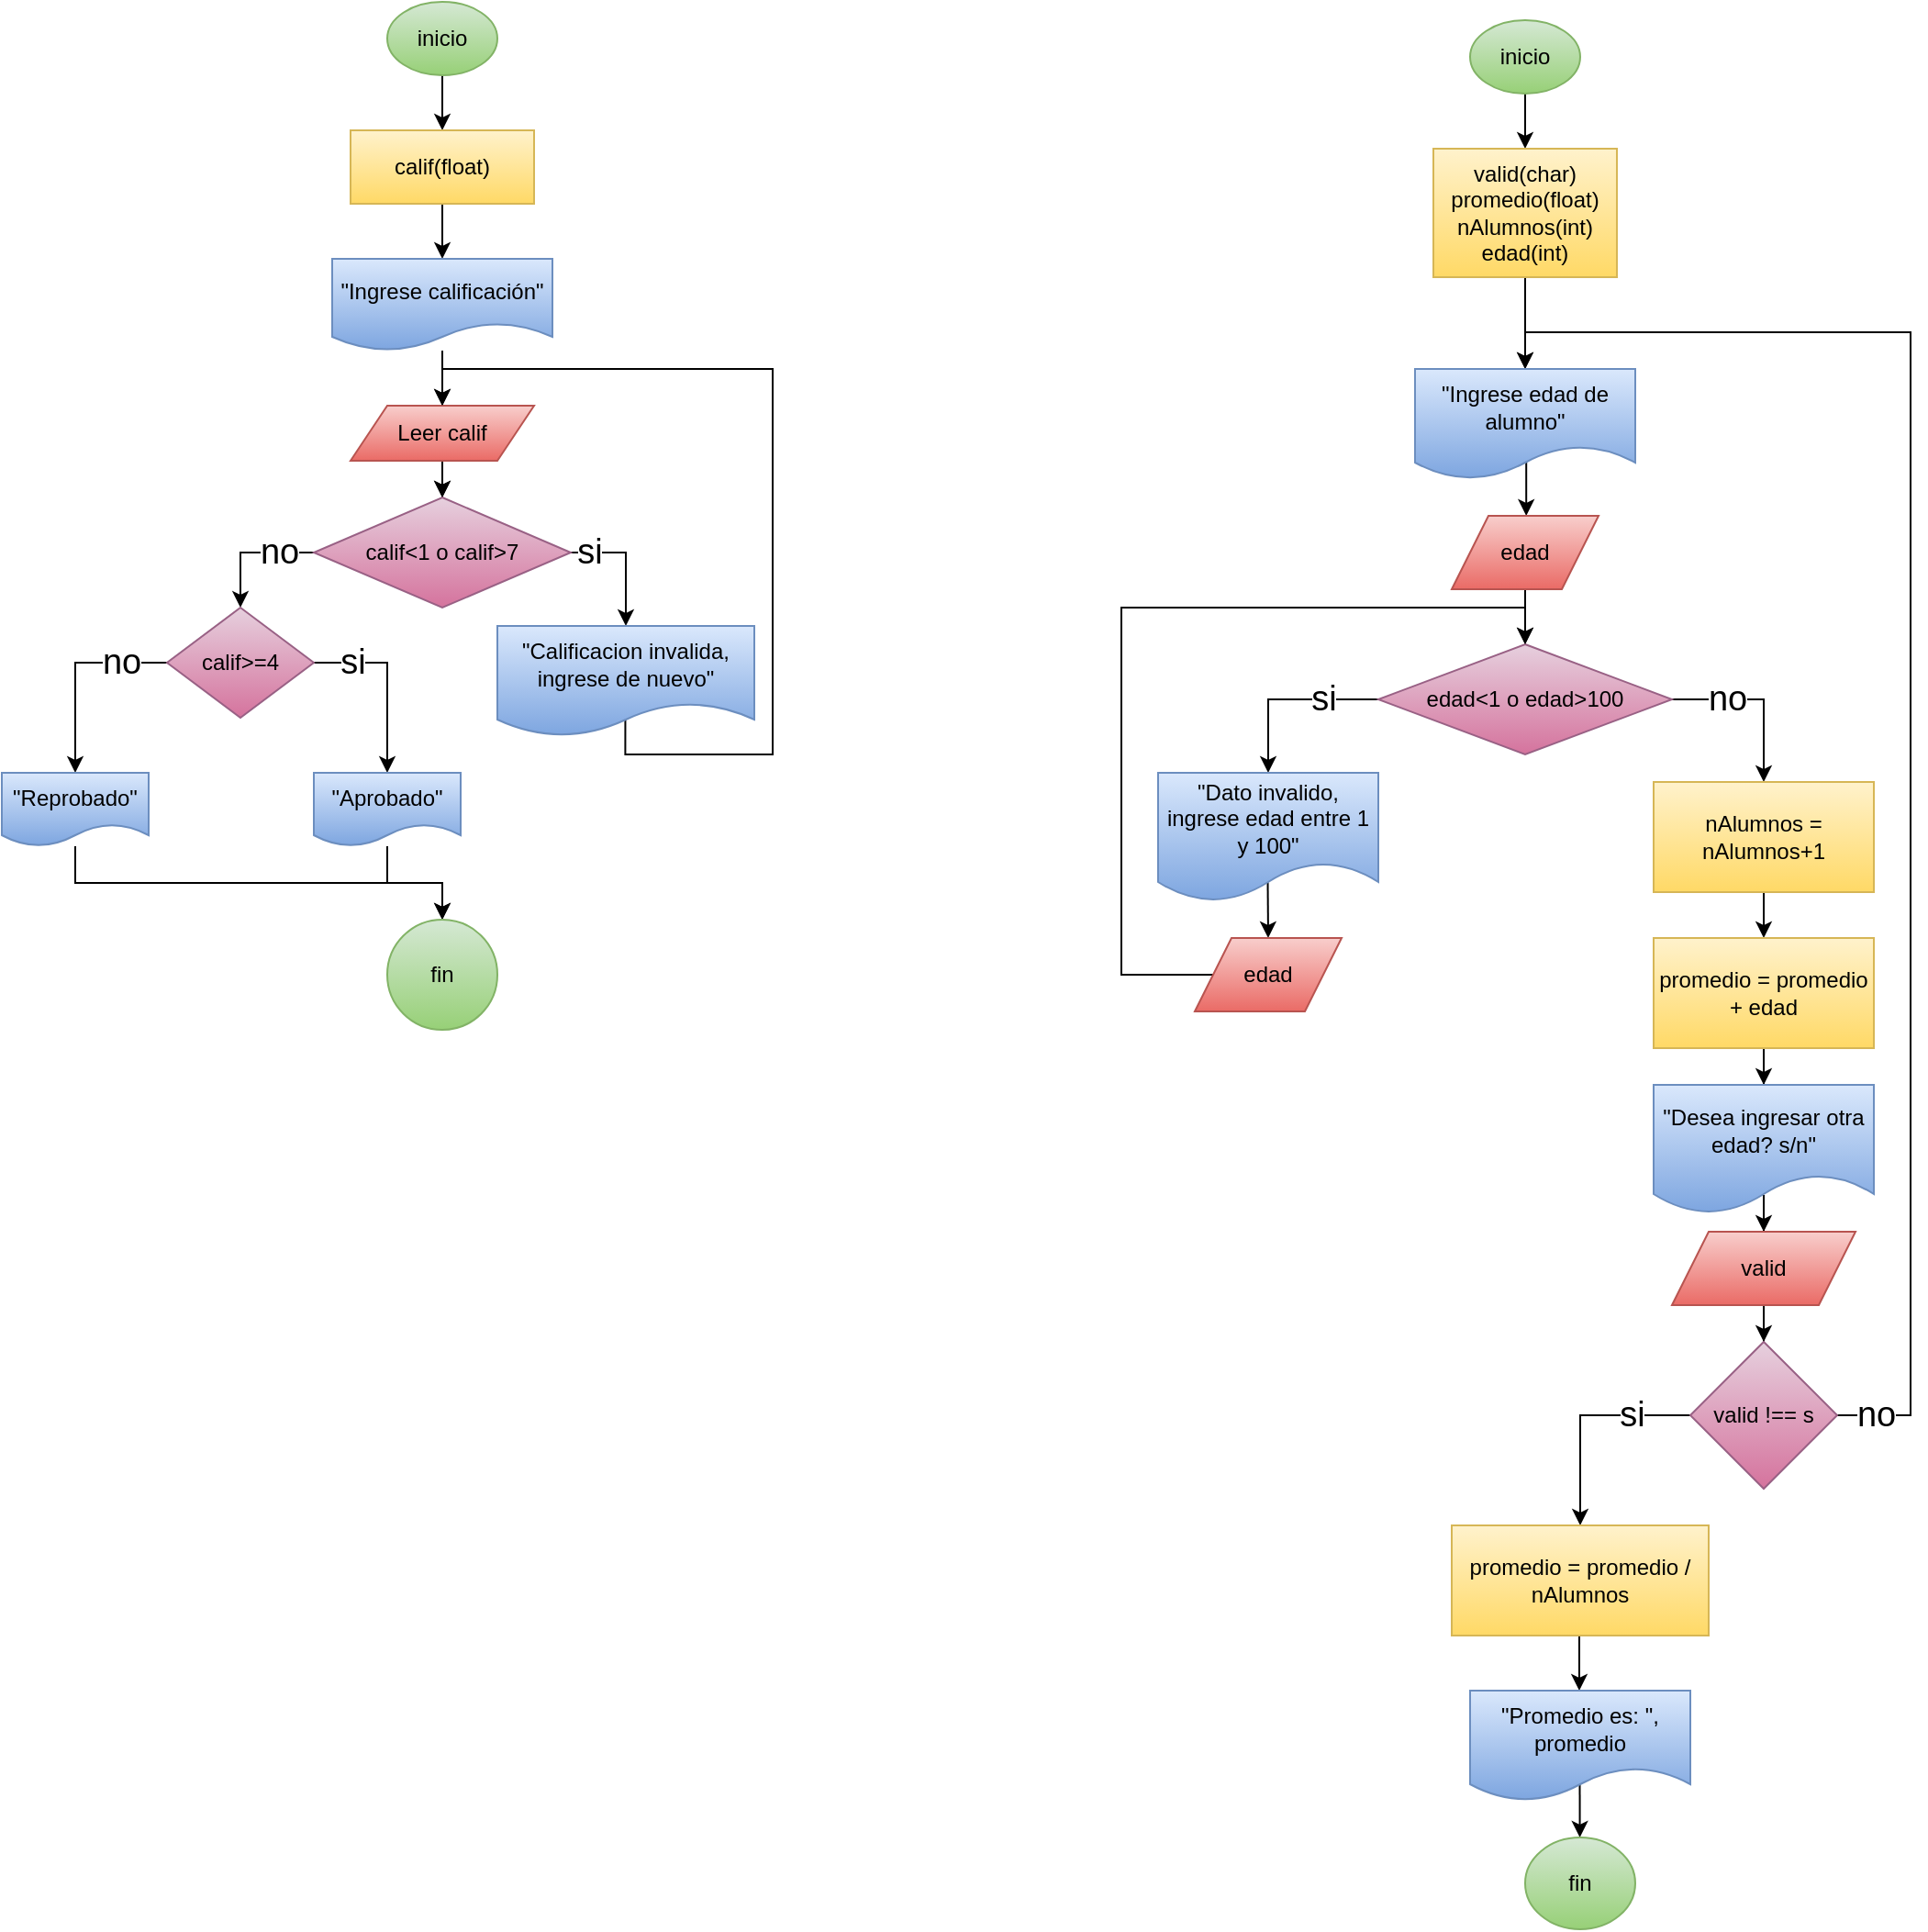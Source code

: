 <mxfile version="20.4.0" type="github">
  <diagram id="ZgHeunZpDKnO5fxdDwuy" name="Página-1">
    <mxGraphModel dx="740" dy="1247" grid="1" gridSize="10" guides="1" tooltips="1" connect="1" arrows="1" fold="1" page="1" pageScale="1" pageWidth="850" pageHeight="1100" math="0" shadow="0">
      <root>
        <mxCell id="0" />
        <mxCell id="1" parent="0" />
        <mxCell id="qv7oHzV8xujQJ4Y-lVuA-29" value="" style="edgeStyle=orthogonalEdgeStyle;rounded=0;orthogonalLoop=1;jettySize=auto;html=1;" parent="1" source="qv7oHzV8xujQJ4Y-lVuA-1" target="qv7oHzV8xujQJ4Y-lVuA-28" edge="1">
          <mxGeometry relative="1" as="geometry" />
        </mxCell>
        <mxCell id="qv7oHzV8xujQJ4Y-lVuA-1" value="inicio" style="ellipse;whiteSpace=wrap;html=1;fillColor=#d5e8d4;gradientColor=#97d077;strokeColor=#82b366;" parent="1" vertex="1">
          <mxGeometry x="290" y="30" width="60" height="40" as="geometry" />
        </mxCell>
        <mxCell id="qv7oHzV8xujQJ4Y-lVuA-33" value="" style="edgeStyle=orthogonalEdgeStyle;rounded=0;orthogonalLoop=1;jettySize=auto;html=1;" parent="1" source="qv7oHzV8xujQJ4Y-lVuA-28" target="qv7oHzV8xujQJ4Y-lVuA-32" edge="1">
          <mxGeometry relative="1" as="geometry" />
        </mxCell>
        <mxCell id="qv7oHzV8xujQJ4Y-lVuA-28" value="calif(float)" style="whiteSpace=wrap;html=1;fillColor=#fff2cc;gradientColor=#ffd966;strokeColor=#d6b656;" parent="1" vertex="1">
          <mxGeometry x="270" y="100" width="100" height="40" as="geometry" />
        </mxCell>
        <mxCell id="qv7oHzV8xujQJ4Y-lVuA-35" value="" style="edgeStyle=orthogonalEdgeStyle;rounded=0;orthogonalLoop=1;jettySize=auto;html=1;" parent="1" source="qv7oHzV8xujQJ4Y-lVuA-32" target="qv7oHzV8xujQJ4Y-lVuA-34" edge="1">
          <mxGeometry relative="1" as="geometry" />
        </mxCell>
        <mxCell id="ApdvPNeRJhhwxAxGX4kQ-1" value="" style="edgeStyle=orthogonalEdgeStyle;rounded=0;orthogonalLoop=1;jettySize=auto;html=1;" edge="1" parent="1" source="qv7oHzV8xujQJ4Y-lVuA-32" target="qv7oHzV8xujQJ4Y-lVuA-36">
          <mxGeometry relative="1" as="geometry" />
        </mxCell>
        <mxCell id="qv7oHzV8xujQJ4Y-lVuA-32" value="&quot;Ingrese calificación&quot;" style="shape=document;whiteSpace=wrap;html=1;boundedLbl=1;fillColor=#dae8fc;gradientColor=#7ea6e0;strokeColor=#6c8ebf;" parent="1" vertex="1">
          <mxGeometry x="260" y="170" width="120" height="50" as="geometry" />
        </mxCell>
        <mxCell id="qv7oHzV8xujQJ4Y-lVuA-54" style="edgeStyle=orthogonalEdgeStyle;rounded=0;orthogonalLoop=1;jettySize=auto;html=1;entryX=0.5;entryY=0;entryDx=0;entryDy=0;fontSize=19;" parent="1" source="qv7oHzV8xujQJ4Y-lVuA-34" target="qv7oHzV8xujQJ4Y-lVuA-36" edge="1">
          <mxGeometry relative="1" as="geometry" />
        </mxCell>
        <mxCell id="qv7oHzV8xujQJ4Y-lVuA-34" value="Leer calif" style="shape=parallelogram;perimeter=parallelogramPerimeter;whiteSpace=wrap;html=1;fixedSize=1;fillColor=#f8cecc;gradientColor=#ea6b66;strokeColor=#b85450;" parent="1" vertex="1">
          <mxGeometry x="270" y="250" width="100" height="30" as="geometry" />
        </mxCell>
        <mxCell id="qv7oHzV8xujQJ4Y-lVuA-55" style="edgeStyle=orthogonalEdgeStyle;rounded=0;orthogonalLoop=1;jettySize=auto;html=1;entryX=0.5;entryY=0;entryDx=0;entryDy=0;fontSize=19;" parent="1" source="qv7oHzV8xujQJ4Y-lVuA-36" target="qv7oHzV8xujQJ4Y-lVuA-38" edge="1">
          <mxGeometry relative="1" as="geometry">
            <Array as="points">
              <mxPoint x="420" y="330" />
            </Array>
          </mxGeometry>
        </mxCell>
        <mxCell id="qv7oHzV8xujQJ4Y-lVuA-60" value="si" style="edgeLabel;html=1;align=center;verticalAlign=middle;resizable=0;points=[];fontSize=19;" parent="qv7oHzV8xujQJ4Y-lVuA-55" vertex="1" connectable="0">
          <mxGeometry x="-0.367" relative="1" as="geometry">
            <mxPoint x="-12" as="offset" />
          </mxGeometry>
        </mxCell>
        <mxCell id="qv7oHzV8xujQJ4Y-lVuA-57" style="edgeStyle=orthogonalEdgeStyle;rounded=0;orthogonalLoop=1;jettySize=auto;html=1;entryX=0.5;entryY=0;entryDx=0;entryDy=0;fontSize=19;" parent="1" source="qv7oHzV8xujQJ4Y-lVuA-36" target="qv7oHzV8xujQJ4Y-lVuA-41" edge="1">
          <mxGeometry relative="1" as="geometry">
            <Array as="points">
              <mxPoint x="210" y="330" />
            </Array>
          </mxGeometry>
        </mxCell>
        <mxCell id="qv7oHzV8xujQJ4Y-lVuA-61" value="no" style="edgeLabel;html=1;align=center;verticalAlign=middle;resizable=0;points=[];fontSize=19;" parent="qv7oHzV8xujQJ4Y-lVuA-57" vertex="1" connectable="0">
          <mxGeometry x="-0.098" relative="1" as="geometry">
            <mxPoint x="12" as="offset" />
          </mxGeometry>
        </mxCell>
        <mxCell id="qv7oHzV8xujQJ4Y-lVuA-36" value="calif&amp;lt;1 o calif&amp;gt;7" style="rhombus;whiteSpace=wrap;html=1;fillColor=#e6d0de;gradientColor=#d5739d;strokeColor=#996185;" parent="1" vertex="1">
          <mxGeometry x="250" y="300" width="140" height="60" as="geometry" />
        </mxCell>
        <mxCell id="qv7oHzV8xujQJ4Y-lVuA-56" style="edgeStyle=orthogonalEdgeStyle;rounded=0;orthogonalLoop=1;jettySize=auto;html=1;entryX=0.5;entryY=0;entryDx=0;entryDy=0;fontSize=19;exitX=0.498;exitY=0.849;exitDx=0;exitDy=0;exitPerimeter=0;" parent="1" source="qv7oHzV8xujQJ4Y-lVuA-38" target="qv7oHzV8xujQJ4Y-lVuA-34" edge="1">
          <mxGeometry relative="1" as="geometry">
            <Array as="points">
              <mxPoint x="420" y="440" />
              <mxPoint x="500" y="440" />
              <mxPoint x="500" y="230" />
              <mxPoint x="320" y="230" />
            </Array>
          </mxGeometry>
        </mxCell>
        <mxCell id="qv7oHzV8xujQJ4Y-lVuA-38" value="&quot;Calificacion invalida, ingrese de nuevo&quot;" style="shape=document;whiteSpace=wrap;html=1;boundedLbl=1;fillColor=#dae8fc;gradientColor=#7ea6e0;strokeColor=#6c8ebf;" parent="1" vertex="1">
          <mxGeometry x="350" y="370" width="140" height="60" as="geometry" />
        </mxCell>
        <mxCell id="qv7oHzV8xujQJ4Y-lVuA-45" value="" style="edgeStyle=orthogonalEdgeStyle;rounded=0;orthogonalLoop=1;jettySize=auto;html=1;" parent="1" source="qv7oHzV8xujQJ4Y-lVuA-41" target="qv7oHzV8xujQJ4Y-lVuA-44" edge="1">
          <mxGeometry relative="1" as="geometry">
            <Array as="points">
              <mxPoint x="290" y="390" />
            </Array>
          </mxGeometry>
        </mxCell>
        <mxCell id="qv7oHzV8xujQJ4Y-lVuA-48" value="si" style="edgeLabel;html=1;align=center;verticalAlign=middle;resizable=0;points=[];fontSize=19;" parent="qv7oHzV8xujQJ4Y-lVuA-45" vertex="1" connectable="0">
          <mxGeometry x="-0.353" relative="1" as="geometry">
            <mxPoint x="-12" as="offset" />
          </mxGeometry>
        </mxCell>
        <mxCell id="qv7oHzV8xujQJ4Y-lVuA-47" value="" style="edgeStyle=orthogonalEdgeStyle;rounded=0;orthogonalLoop=1;jettySize=auto;html=1;" parent="1" source="qv7oHzV8xujQJ4Y-lVuA-41" target="qv7oHzV8xujQJ4Y-lVuA-46" edge="1">
          <mxGeometry relative="1" as="geometry" />
        </mxCell>
        <mxCell id="qv7oHzV8xujQJ4Y-lVuA-49" value="no" style="edgeLabel;html=1;align=center;verticalAlign=middle;resizable=0;points=[];fontSize=19;" parent="qv7oHzV8xujQJ4Y-lVuA-47" vertex="1" connectable="0">
          <mxGeometry x="-0.228" y="1" relative="1" as="geometry">
            <mxPoint x="17" y="-1" as="offset" />
          </mxGeometry>
        </mxCell>
        <mxCell id="qv7oHzV8xujQJ4Y-lVuA-41" value="calif&amp;gt;=4" style="rhombus;whiteSpace=wrap;html=1;fillColor=#e6d0de;gradientColor=#d5739d;strokeColor=#996185;" parent="1" vertex="1">
          <mxGeometry x="170" y="360" width="80" height="60" as="geometry" />
        </mxCell>
        <mxCell id="qv7oHzV8xujQJ4Y-lVuA-59" style="edgeStyle=orthogonalEdgeStyle;rounded=0;orthogonalLoop=1;jettySize=auto;html=1;entryX=0.5;entryY=0;entryDx=0;entryDy=0;fontSize=19;" parent="1" source="qv7oHzV8xujQJ4Y-lVuA-44" target="qv7oHzV8xujQJ4Y-lVuA-50" edge="1">
          <mxGeometry relative="1" as="geometry" />
        </mxCell>
        <mxCell id="qv7oHzV8xujQJ4Y-lVuA-44" value="&quot;Aprobado&quot;" style="shape=document;whiteSpace=wrap;html=1;boundedLbl=1;fillColor=#dae8fc;gradientColor=#7ea6e0;strokeColor=#6c8ebf;" parent="1" vertex="1">
          <mxGeometry x="250" y="450" width="80" height="40" as="geometry" />
        </mxCell>
        <mxCell id="qv7oHzV8xujQJ4Y-lVuA-58" style="edgeStyle=orthogonalEdgeStyle;rounded=0;orthogonalLoop=1;jettySize=auto;html=1;entryX=0.5;entryY=0;entryDx=0;entryDy=0;fontSize=19;" parent="1" source="qv7oHzV8xujQJ4Y-lVuA-46" target="qv7oHzV8xujQJ4Y-lVuA-50" edge="1">
          <mxGeometry relative="1" as="geometry">
            <Array as="points">
              <mxPoint x="120" y="510" />
              <mxPoint x="320" y="510" />
            </Array>
          </mxGeometry>
        </mxCell>
        <mxCell id="qv7oHzV8xujQJ4Y-lVuA-46" value="&quot;Reprobado&quot;" style="shape=document;whiteSpace=wrap;html=1;boundedLbl=1;fillColor=#dae8fc;gradientColor=#7ea6e0;strokeColor=#6c8ebf;" parent="1" vertex="1">
          <mxGeometry x="80" y="450" width="80" height="40" as="geometry" />
        </mxCell>
        <mxCell id="qv7oHzV8xujQJ4Y-lVuA-50" value="fin" style="ellipse;whiteSpace=wrap;html=1;fillColor=#d5e8d4;gradientColor=#97d077;strokeColor=#82b366;" parent="1" vertex="1">
          <mxGeometry x="290" y="530" width="60" height="60" as="geometry" />
        </mxCell>
        <mxCell id="ApdvPNeRJhhwxAxGX4kQ-13" value="" style="edgeStyle=orthogonalEdgeStyle;rounded=0;orthogonalLoop=1;jettySize=auto;html=1;" edge="1" parent="1" source="ApdvPNeRJhhwxAxGX4kQ-11" target="ApdvPNeRJhhwxAxGX4kQ-12">
          <mxGeometry relative="1" as="geometry" />
        </mxCell>
        <mxCell id="ApdvPNeRJhhwxAxGX4kQ-11" value="inicio" style="ellipse;whiteSpace=wrap;html=1;fillColor=#d5e8d4;gradientColor=#97d077;strokeColor=#82b366;" vertex="1" parent="1">
          <mxGeometry x="880" y="40" width="60" height="40" as="geometry" />
        </mxCell>
        <mxCell id="ApdvPNeRJhhwxAxGX4kQ-15" value="" style="edgeStyle=orthogonalEdgeStyle;rounded=0;orthogonalLoop=1;jettySize=auto;html=1;entryX=0.5;entryY=0;entryDx=0;entryDy=0;" edge="1" parent="1" source="ApdvPNeRJhhwxAxGX4kQ-12" target="ApdvPNeRJhhwxAxGX4kQ-45">
          <mxGeometry relative="1" as="geometry">
            <mxPoint x="910" y="220" as="targetPoint" />
          </mxGeometry>
        </mxCell>
        <mxCell id="ApdvPNeRJhhwxAxGX4kQ-12" value="valid(char)&lt;br&gt;promedio(float)&lt;br&gt;nAlumnos(int)&lt;br&gt;edad(int)" style="whiteSpace=wrap;html=1;fillColor=#fff2cc;gradientColor=#ffd966;strokeColor=#d6b656;" vertex="1" parent="1">
          <mxGeometry x="860" y="110" width="100" height="70" as="geometry" />
        </mxCell>
        <mxCell id="ApdvPNeRJhhwxAxGX4kQ-19" value="" style="edgeStyle=orthogonalEdgeStyle;rounded=0;orthogonalLoop=1;jettySize=auto;html=1;exitX=0.505;exitY=0.843;exitDx=0;exitDy=0;exitPerimeter=0;" edge="1" parent="1" source="ApdvPNeRJhhwxAxGX4kQ-45" target="ApdvPNeRJhhwxAxGX4kQ-18">
          <mxGeometry relative="1" as="geometry">
            <mxPoint x="910" y="280" as="sourcePoint" />
          </mxGeometry>
        </mxCell>
        <mxCell id="ApdvPNeRJhhwxAxGX4kQ-21" value="" style="edgeStyle=orthogonalEdgeStyle;rounded=0;orthogonalLoop=1;jettySize=auto;html=1;" edge="1" parent="1" source="ApdvPNeRJhhwxAxGX4kQ-18" target="ApdvPNeRJhhwxAxGX4kQ-20">
          <mxGeometry relative="1" as="geometry" />
        </mxCell>
        <mxCell id="ApdvPNeRJhhwxAxGX4kQ-18" value="edad" style="shape=parallelogram;perimeter=parallelogramPerimeter;whiteSpace=wrap;html=1;fixedSize=1;fillColor=#f8cecc;gradientColor=#ea6b66;strokeColor=#b85450;" vertex="1" parent="1">
          <mxGeometry x="870" y="310" width="80" height="40" as="geometry" />
        </mxCell>
        <mxCell id="ApdvPNeRJhhwxAxGX4kQ-23" value="" style="edgeStyle=orthogonalEdgeStyle;rounded=0;orthogonalLoop=1;jettySize=auto;html=1;" edge="1" parent="1" source="ApdvPNeRJhhwxAxGX4kQ-20" target="ApdvPNeRJhhwxAxGX4kQ-22">
          <mxGeometry relative="1" as="geometry">
            <Array as="points">
              <mxPoint x="770" y="410" />
            </Array>
          </mxGeometry>
        </mxCell>
        <mxCell id="ApdvPNeRJhhwxAxGX4kQ-48" value="si" style="edgeLabel;html=1;align=center;verticalAlign=middle;resizable=0;points=[];fontSize=19;" vertex="1" connectable="0" parent="ApdvPNeRJhhwxAxGX4kQ-23">
          <mxGeometry x="-0.101" y="-3" relative="1" as="geometry">
            <mxPoint x="15" y="3" as="offset" />
          </mxGeometry>
        </mxCell>
        <mxCell id="ApdvPNeRJhhwxAxGX4kQ-27" value="" style="edgeStyle=orthogonalEdgeStyle;rounded=0;orthogonalLoop=1;jettySize=auto;html=1;" edge="1" parent="1" source="ApdvPNeRJhhwxAxGX4kQ-20" target="ApdvPNeRJhhwxAxGX4kQ-26">
          <mxGeometry relative="1" as="geometry">
            <Array as="points">
              <mxPoint x="1040" y="410" />
            </Array>
          </mxGeometry>
        </mxCell>
        <mxCell id="ApdvPNeRJhhwxAxGX4kQ-49" value="no" style="edgeLabel;html=1;align=center;verticalAlign=middle;resizable=0;points=[];fontSize=19;" vertex="1" connectable="0" parent="ApdvPNeRJhhwxAxGX4kQ-27">
          <mxGeometry x="-0.14" y="-1" relative="1" as="geometry">
            <mxPoint x="-11" y="-1" as="offset" />
          </mxGeometry>
        </mxCell>
        <mxCell id="ApdvPNeRJhhwxAxGX4kQ-20" value="edad&amp;lt;1 o edad&amp;gt;100" style="rhombus;whiteSpace=wrap;html=1;fillColor=#e6d0de;gradientColor=#d5739d;strokeColor=#996185;" vertex="1" parent="1">
          <mxGeometry x="830" y="380" width="160" height="60" as="geometry" />
        </mxCell>
        <mxCell id="ApdvPNeRJhhwxAxGX4kQ-25" value="" style="edgeStyle=orthogonalEdgeStyle;rounded=0;orthogonalLoop=1;jettySize=auto;html=1;exitX=0.498;exitY=0.851;exitDx=0;exitDy=0;exitPerimeter=0;entryX=0.5;entryY=0;entryDx=0;entryDy=0;" edge="1" parent="1" source="ApdvPNeRJhhwxAxGX4kQ-22" target="ApdvPNeRJhhwxAxGX4kQ-24">
          <mxGeometry relative="1" as="geometry" />
        </mxCell>
        <mxCell id="ApdvPNeRJhhwxAxGX4kQ-22" value="&quot;Dato invalido, ingrese edad entre 1 y 100&quot;" style="shape=document;whiteSpace=wrap;html=1;boundedLbl=1;fillColor=#dae8fc;gradientColor=#7ea6e0;strokeColor=#6c8ebf;" vertex="1" parent="1">
          <mxGeometry x="710" y="450" width="120" height="70" as="geometry" />
        </mxCell>
        <mxCell id="ApdvPNeRJhhwxAxGX4kQ-40" style="edgeStyle=orthogonalEdgeStyle;rounded=0;orthogonalLoop=1;jettySize=auto;html=1;entryX=0.5;entryY=0;entryDx=0;entryDy=0;" edge="1" parent="1" source="ApdvPNeRJhhwxAxGX4kQ-24" target="ApdvPNeRJhhwxAxGX4kQ-20">
          <mxGeometry relative="1" as="geometry">
            <Array as="points">
              <mxPoint x="690" y="560" />
              <mxPoint x="690" y="360" />
              <mxPoint x="910" y="360" />
            </Array>
          </mxGeometry>
        </mxCell>
        <mxCell id="ApdvPNeRJhhwxAxGX4kQ-24" value="edad" style="shape=parallelogram;perimeter=parallelogramPerimeter;whiteSpace=wrap;html=1;fixedSize=1;fillColor=#f8cecc;gradientColor=#ea6b66;strokeColor=#b85450;" vertex="1" parent="1">
          <mxGeometry x="730" y="540" width="80" height="40" as="geometry" />
        </mxCell>
        <mxCell id="ApdvPNeRJhhwxAxGX4kQ-29" value="" style="edgeStyle=orthogonalEdgeStyle;rounded=0;orthogonalLoop=1;jettySize=auto;html=1;" edge="1" parent="1" source="ApdvPNeRJhhwxAxGX4kQ-26" target="ApdvPNeRJhhwxAxGX4kQ-28">
          <mxGeometry relative="1" as="geometry" />
        </mxCell>
        <mxCell id="ApdvPNeRJhhwxAxGX4kQ-26" value="nAlumnos = nAlumnos+1" style="whiteSpace=wrap;html=1;fillColor=#fff2cc;gradientColor=#ffd966;strokeColor=#d6b656;" vertex="1" parent="1">
          <mxGeometry x="980" y="455" width="120" height="60" as="geometry" />
        </mxCell>
        <mxCell id="ApdvPNeRJhhwxAxGX4kQ-31" value="" style="edgeStyle=orthogonalEdgeStyle;rounded=0;orthogonalLoop=1;jettySize=auto;html=1;" edge="1" parent="1" source="ApdvPNeRJhhwxAxGX4kQ-28" target="ApdvPNeRJhhwxAxGX4kQ-30">
          <mxGeometry relative="1" as="geometry" />
        </mxCell>
        <mxCell id="ApdvPNeRJhhwxAxGX4kQ-28" value="promedio = promedio + edad" style="whiteSpace=wrap;html=1;fillColor=#fff2cc;gradientColor=#ffd966;strokeColor=#d6b656;" vertex="1" parent="1">
          <mxGeometry x="980" y="540" width="120" height="60" as="geometry" />
        </mxCell>
        <mxCell id="ApdvPNeRJhhwxAxGX4kQ-33" value="" style="edgeStyle=orthogonalEdgeStyle;rounded=0;orthogonalLoop=1;jettySize=auto;html=1;" edge="1" parent="1" source="ApdvPNeRJhhwxAxGX4kQ-30" target="ApdvPNeRJhhwxAxGX4kQ-32">
          <mxGeometry relative="1" as="geometry" />
        </mxCell>
        <mxCell id="ApdvPNeRJhhwxAxGX4kQ-30" value="&quot;Desea ingresar otra edad? s/n&quot;" style="shape=document;whiteSpace=wrap;html=1;boundedLbl=1;fillColor=#dae8fc;gradientColor=#7ea6e0;strokeColor=#6c8ebf;" vertex="1" parent="1">
          <mxGeometry x="980" y="620" width="120" height="70" as="geometry" />
        </mxCell>
        <mxCell id="ApdvPNeRJhhwxAxGX4kQ-35" value="" style="edgeStyle=orthogonalEdgeStyle;rounded=0;orthogonalLoop=1;jettySize=auto;html=1;" edge="1" parent="1" source="ApdvPNeRJhhwxAxGX4kQ-32" target="ApdvPNeRJhhwxAxGX4kQ-34">
          <mxGeometry relative="1" as="geometry" />
        </mxCell>
        <mxCell id="ApdvPNeRJhhwxAxGX4kQ-32" value="valid" style="shape=parallelogram;perimeter=parallelogramPerimeter;whiteSpace=wrap;html=1;fixedSize=1;fillColor=#f8cecc;gradientColor=#ea6b66;strokeColor=#b85450;" vertex="1" parent="1">
          <mxGeometry x="990" y="700" width="100" height="40" as="geometry" />
        </mxCell>
        <mxCell id="ApdvPNeRJhhwxAxGX4kQ-37" value="" style="edgeStyle=orthogonalEdgeStyle;rounded=0;orthogonalLoop=1;jettySize=auto;html=1;entryX=0.5;entryY=0;entryDx=0;entryDy=0;" edge="1" parent="1" source="ApdvPNeRJhhwxAxGX4kQ-34" target="ApdvPNeRJhhwxAxGX4kQ-36">
          <mxGeometry relative="1" as="geometry">
            <mxPoint x="890" y="850.0" as="targetPoint" />
            <Array as="points">
              <mxPoint x="940" y="800" />
            </Array>
          </mxGeometry>
        </mxCell>
        <mxCell id="ApdvPNeRJhhwxAxGX4kQ-52" value="si" style="edgeLabel;html=1;align=center;verticalAlign=middle;resizable=0;points=[];fontSize=19;" vertex="1" connectable="0" parent="ApdvPNeRJhhwxAxGX4kQ-37">
          <mxGeometry x="-0.229" y="-1" relative="1" as="geometry">
            <mxPoint x="14" y="1" as="offset" />
          </mxGeometry>
        </mxCell>
        <mxCell id="ApdvPNeRJhhwxAxGX4kQ-53" style="edgeStyle=orthogonalEdgeStyle;rounded=0;orthogonalLoop=1;jettySize=auto;html=1;entryX=0.5;entryY=0;entryDx=0;entryDy=0;fontSize=19;" edge="1" parent="1" source="ApdvPNeRJhhwxAxGX4kQ-34" target="ApdvPNeRJhhwxAxGX4kQ-45">
          <mxGeometry relative="1" as="geometry">
            <Array as="points">
              <mxPoint x="1120" y="800" />
              <mxPoint x="1120" y="210" />
              <mxPoint x="910" y="210" />
            </Array>
          </mxGeometry>
        </mxCell>
        <mxCell id="ApdvPNeRJhhwxAxGX4kQ-54" value="no" style="edgeLabel;html=1;align=center;verticalAlign=middle;resizable=0;points=[];fontSize=19;" vertex="1" connectable="0" parent="ApdvPNeRJhhwxAxGX4kQ-53">
          <mxGeometry x="-0.92" y="-1" relative="1" as="geometry">
            <mxPoint x="-14" y="-1" as="offset" />
          </mxGeometry>
        </mxCell>
        <mxCell id="ApdvPNeRJhhwxAxGX4kQ-34" value="valid !== s" style="rhombus;whiteSpace=wrap;html=1;fillColor=#e6d0de;gradientColor=#d5739d;strokeColor=#996185;" vertex="1" parent="1">
          <mxGeometry x="1000" y="760" width="80" height="80" as="geometry" />
        </mxCell>
        <mxCell id="ApdvPNeRJhhwxAxGX4kQ-39" value="" style="edgeStyle=orthogonalEdgeStyle;rounded=0;orthogonalLoop=1;jettySize=auto;html=1;" edge="1" parent="1">
          <mxGeometry relative="1" as="geometry">
            <mxPoint x="939.5" y="920" as="sourcePoint" />
            <mxPoint x="939.5" y="950" as="targetPoint" />
          </mxGeometry>
        </mxCell>
        <mxCell id="ApdvPNeRJhhwxAxGX4kQ-36" value="promedio = promedio / nAlumnos" style="whiteSpace=wrap;html=1;fillColor=#fff2cc;gradientColor=#ffd966;strokeColor=#d6b656;" vertex="1" parent="1">
          <mxGeometry x="870" y="860" width="140" height="60" as="geometry" />
        </mxCell>
        <mxCell id="ApdvPNeRJhhwxAxGX4kQ-43" value="" style="edgeStyle=orthogonalEdgeStyle;rounded=0;orthogonalLoop=1;jettySize=auto;html=1;exitX=0.498;exitY=0.85;exitDx=0;exitDy=0;exitPerimeter=0;" edge="1" parent="1" source="ApdvPNeRJhhwxAxGX4kQ-38" target="ApdvPNeRJhhwxAxGX4kQ-42">
          <mxGeometry relative="1" as="geometry">
            <mxPoint x="940" y="1010" as="sourcePoint" />
          </mxGeometry>
        </mxCell>
        <mxCell id="ApdvPNeRJhhwxAxGX4kQ-38" value="&quot;Promedio es: &quot;, promedio" style="shape=document;whiteSpace=wrap;html=1;boundedLbl=1;fillColor=#dae8fc;gradientColor=#7ea6e0;strokeColor=#6c8ebf;" vertex="1" parent="1">
          <mxGeometry x="880" y="950" width="120" height="60" as="geometry" />
        </mxCell>
        <mxCell id="ApdvPNeRJhhwxAxGX4kQ-42" value="fin" style="ellipse;whiteSpace=wrap;html=1;fillColor=#d5e8d4;gradientColor=#97d077;strokeColor=#82b366;" vertex="1" parent="1">
          <mxGeometry x="910" y="1030" width="60" height="50" as="geometry" />
        </mxCell>
        <mxCell id="ApdvPNeRJhhwxAxGX4kQ-45" value="&quot;Ingrese edad de alumno&quot;" style="shape=document;whiteSpace=wrap;html=1;boundedLbl=1;fillColor=#dae8fc;strokeColor=#6c8ebf;gradientColor=#7ea6e0;" vertex="1" parent="1">
          <mxGeometry x="850" y="230" width="120" height="60" as="geometry" />
        </mxCell>
      </root>
    </mxGraphModel>
  </diagram>
</mxfile>
